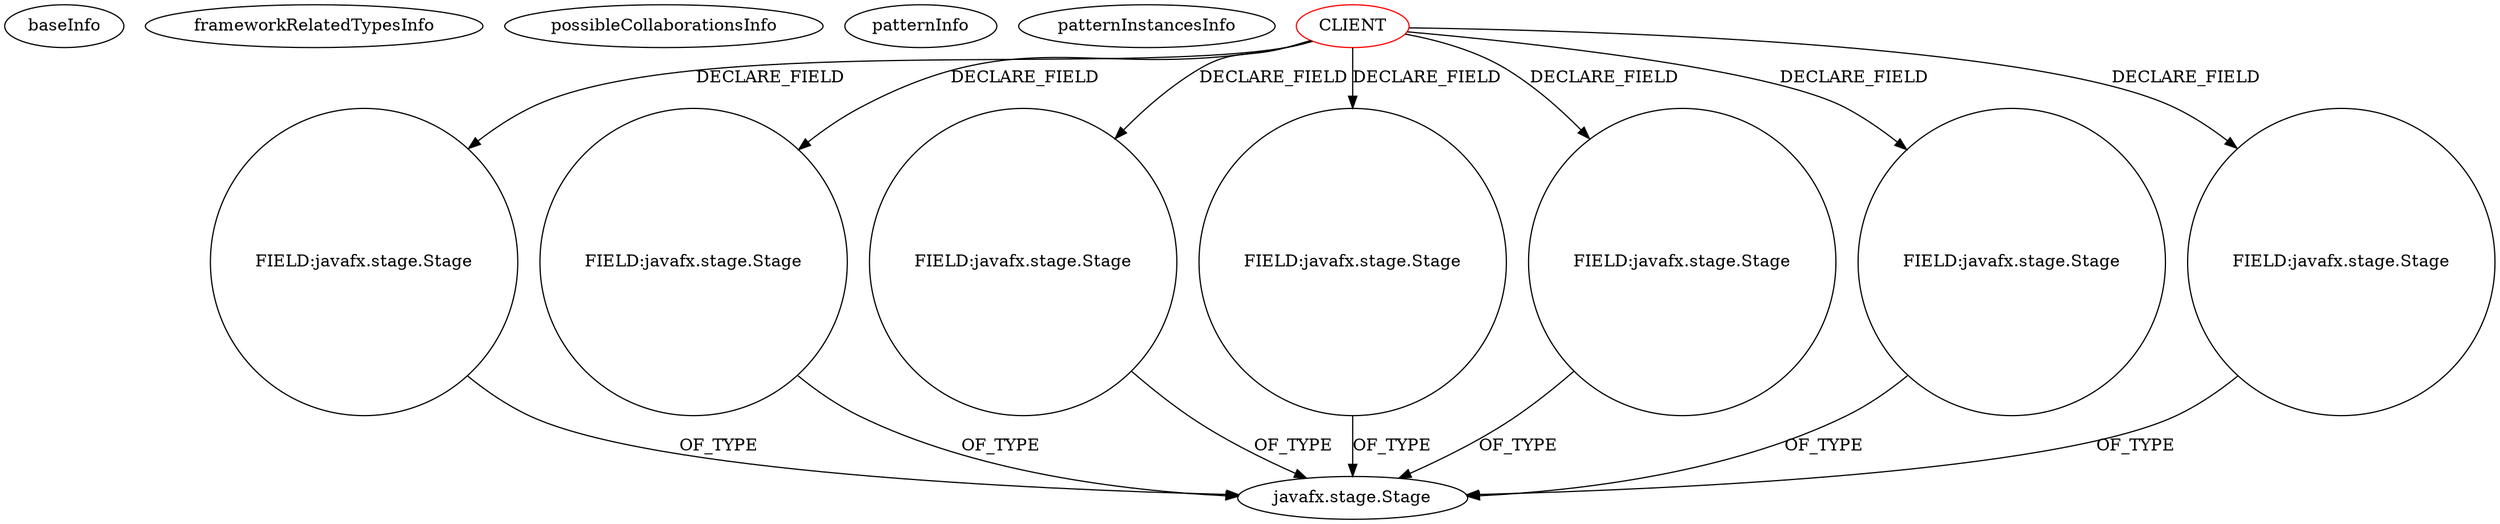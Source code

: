 digraph {
baseInfo[graphId=60,category="pattern",isAnonymous=false,possibleRelation=false]
frameworkRelatedTypesInfo[]
possibleCollaborationsInfo[]
patternInfo[frequency=2.0,patternRootClient=0]
patternInstancesInfo[0="josesoler7-agendavital~/josesoler7-agendavital/agendavital-master/src/agendavital/vista/FXMLPrincipalController.java~FXMLPrincipalController~3387",1="andersonolisilva-exemplo_jfx~/andersonolisilva-exemplo_jfx/exemplo_jfx-master/src/main/java/br/edu/unirn/avaliacaofx/MainApp.java~MainApp~1863"]
39[label="javafx.stage.Stage",vertexType="FRAMEWORK_CLASS_TYPE",isFrameworkType=false]
42[label="FIELD:javafx.stage.Stage",vertexType="FIELD_DECLARATION",isFrameworkType=false,shape=circle]
46[label="FIELD:javafx.stage.Stage",vertexType="FIELD_DECLARATION",isFrameworkType=false,shape=circle]
48[label="FIELD:javafx.stage.Stage",vertexType="FIELD_DECLARATION",isFrameworkType=false,shape=circle]
40[label="FIELD:javafx.stage.Stage",vertexType="FIELD_DECLARATION",isFrameworkType=false,shape=circle]
38[label="FIELD:javafx.stage.Stage",vertexType="FIELD_DECLARATION",isFrameworkType=false,shape=circle]
44[label="FIELD:javafx.stage.Stage",vertexType="FIELD_DECLARATION",isFrameworkType=false,shape=circle]
50[label="FIELD:javafx.stage.Stage",vertexType="FIELD_DECLARATION",isFrameworkType=false,shape=circle]
0[label="CLIENT",vertexType="ROOT_CLIENT_CLASS_DECLARATION",isFrameworkType=false,color=red]
0->40[label="DECLARE_FIELD"]
0->38[label="DECLARE_FIELD"]
48->39[label="OF_TYPE"]
50->39[label="OF_TYPE"]
0->48[label="DECLARE_FIELD"]
42->39[label="OF_TYPE"]
0->50[label="DECLARE_FIELD"]
40->39[label="OF_TYPE"]
0->42[label="DECLARE_FIELD"]
44->39[label="OF_TYPE"]
38->39[label="OF_TYPE"]
0->46[label="DECLARE_FIELD"]
0->44[label="DECLARE_FIELD"]
46->39[label="OF_TYPE"]
}
